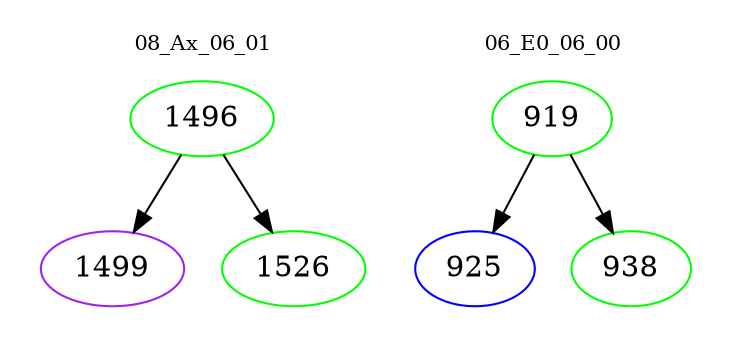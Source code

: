 digraph{
subgraph cluster_0 {
color = white
label = "08_Ax_06_01";
fontsize=10;
T0_1496 [label="1496", color="green"]
T0_1496 -> T0_1499 [color="black"]
T0_1499 [label="1499", color="purple"]
T0_1496 -> T0_1526 [color="black"]
T0_1526 [label="1526", color="green"]
}
subgraph cluster_1 {
color = white
label = "06_E0_06_00";
fontsize=10;
T1_919 [label="919", color="green"]
T1_919 -> T1_925 [color="black"]
T1_925 [label="925", color="blue"]
T1_919 -> T1_938 [color="black"]
T1_938 [label="938", color="green"]
}
}
